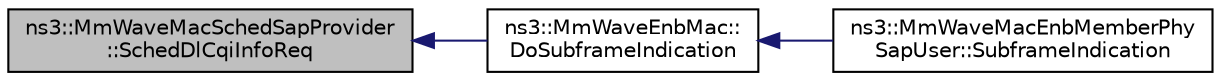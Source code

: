 digraph "ns3::MmWaveMacSchedSapProvider::SchedDlCqiInfoReq"
{
  edge [fontname="Helvetica",fontsize="10",labelfontname="Helvetica",labelfontsize="10"];
  node [fontname="Helvetica",fontsize="10",shape=record];
  rankdir="LR";
  Node1 [label="ns3::MmWaveMacSchedSapProvider\l::SchedDlCqiInfoReq",height=0.2,width=0.4,color="black", fillcolor="grey75", style="filled", fontcolor="black"];
  Node1 -> Node2 [dir="back",color="midnightblue",fontsize="10",style="solid"];
  Node2 [label="ns3::MmWaveEnbMac::\lDoSubframeIndication",height=0.2,width=0.4,color="black", fillcolor="white", style="filled",URL="$d5/dcd/classns3_1_1MmWaveEnbMac.html#a80f4080d71a3fe61b6e90b0c73b89ea7"];
  Node2 -> Node3 [dir="back",color="midnightblue",fontsize="10",style="solid"];
  Node3 [label="ns3::MmWaveMacEnbMemberPhy\lSapUser::SubframeIndication",height=0.2,width=0.4,color="black", fillcolor="white", style="filled",URL="$d1/d7b/classns3_1_1MmWaveMacEnbMemberPhySapUser.html#aa392156bf90b506ced929904b04fcded",tooltip="Trigger the start from a new frame (input from Phy layer) "];
}
